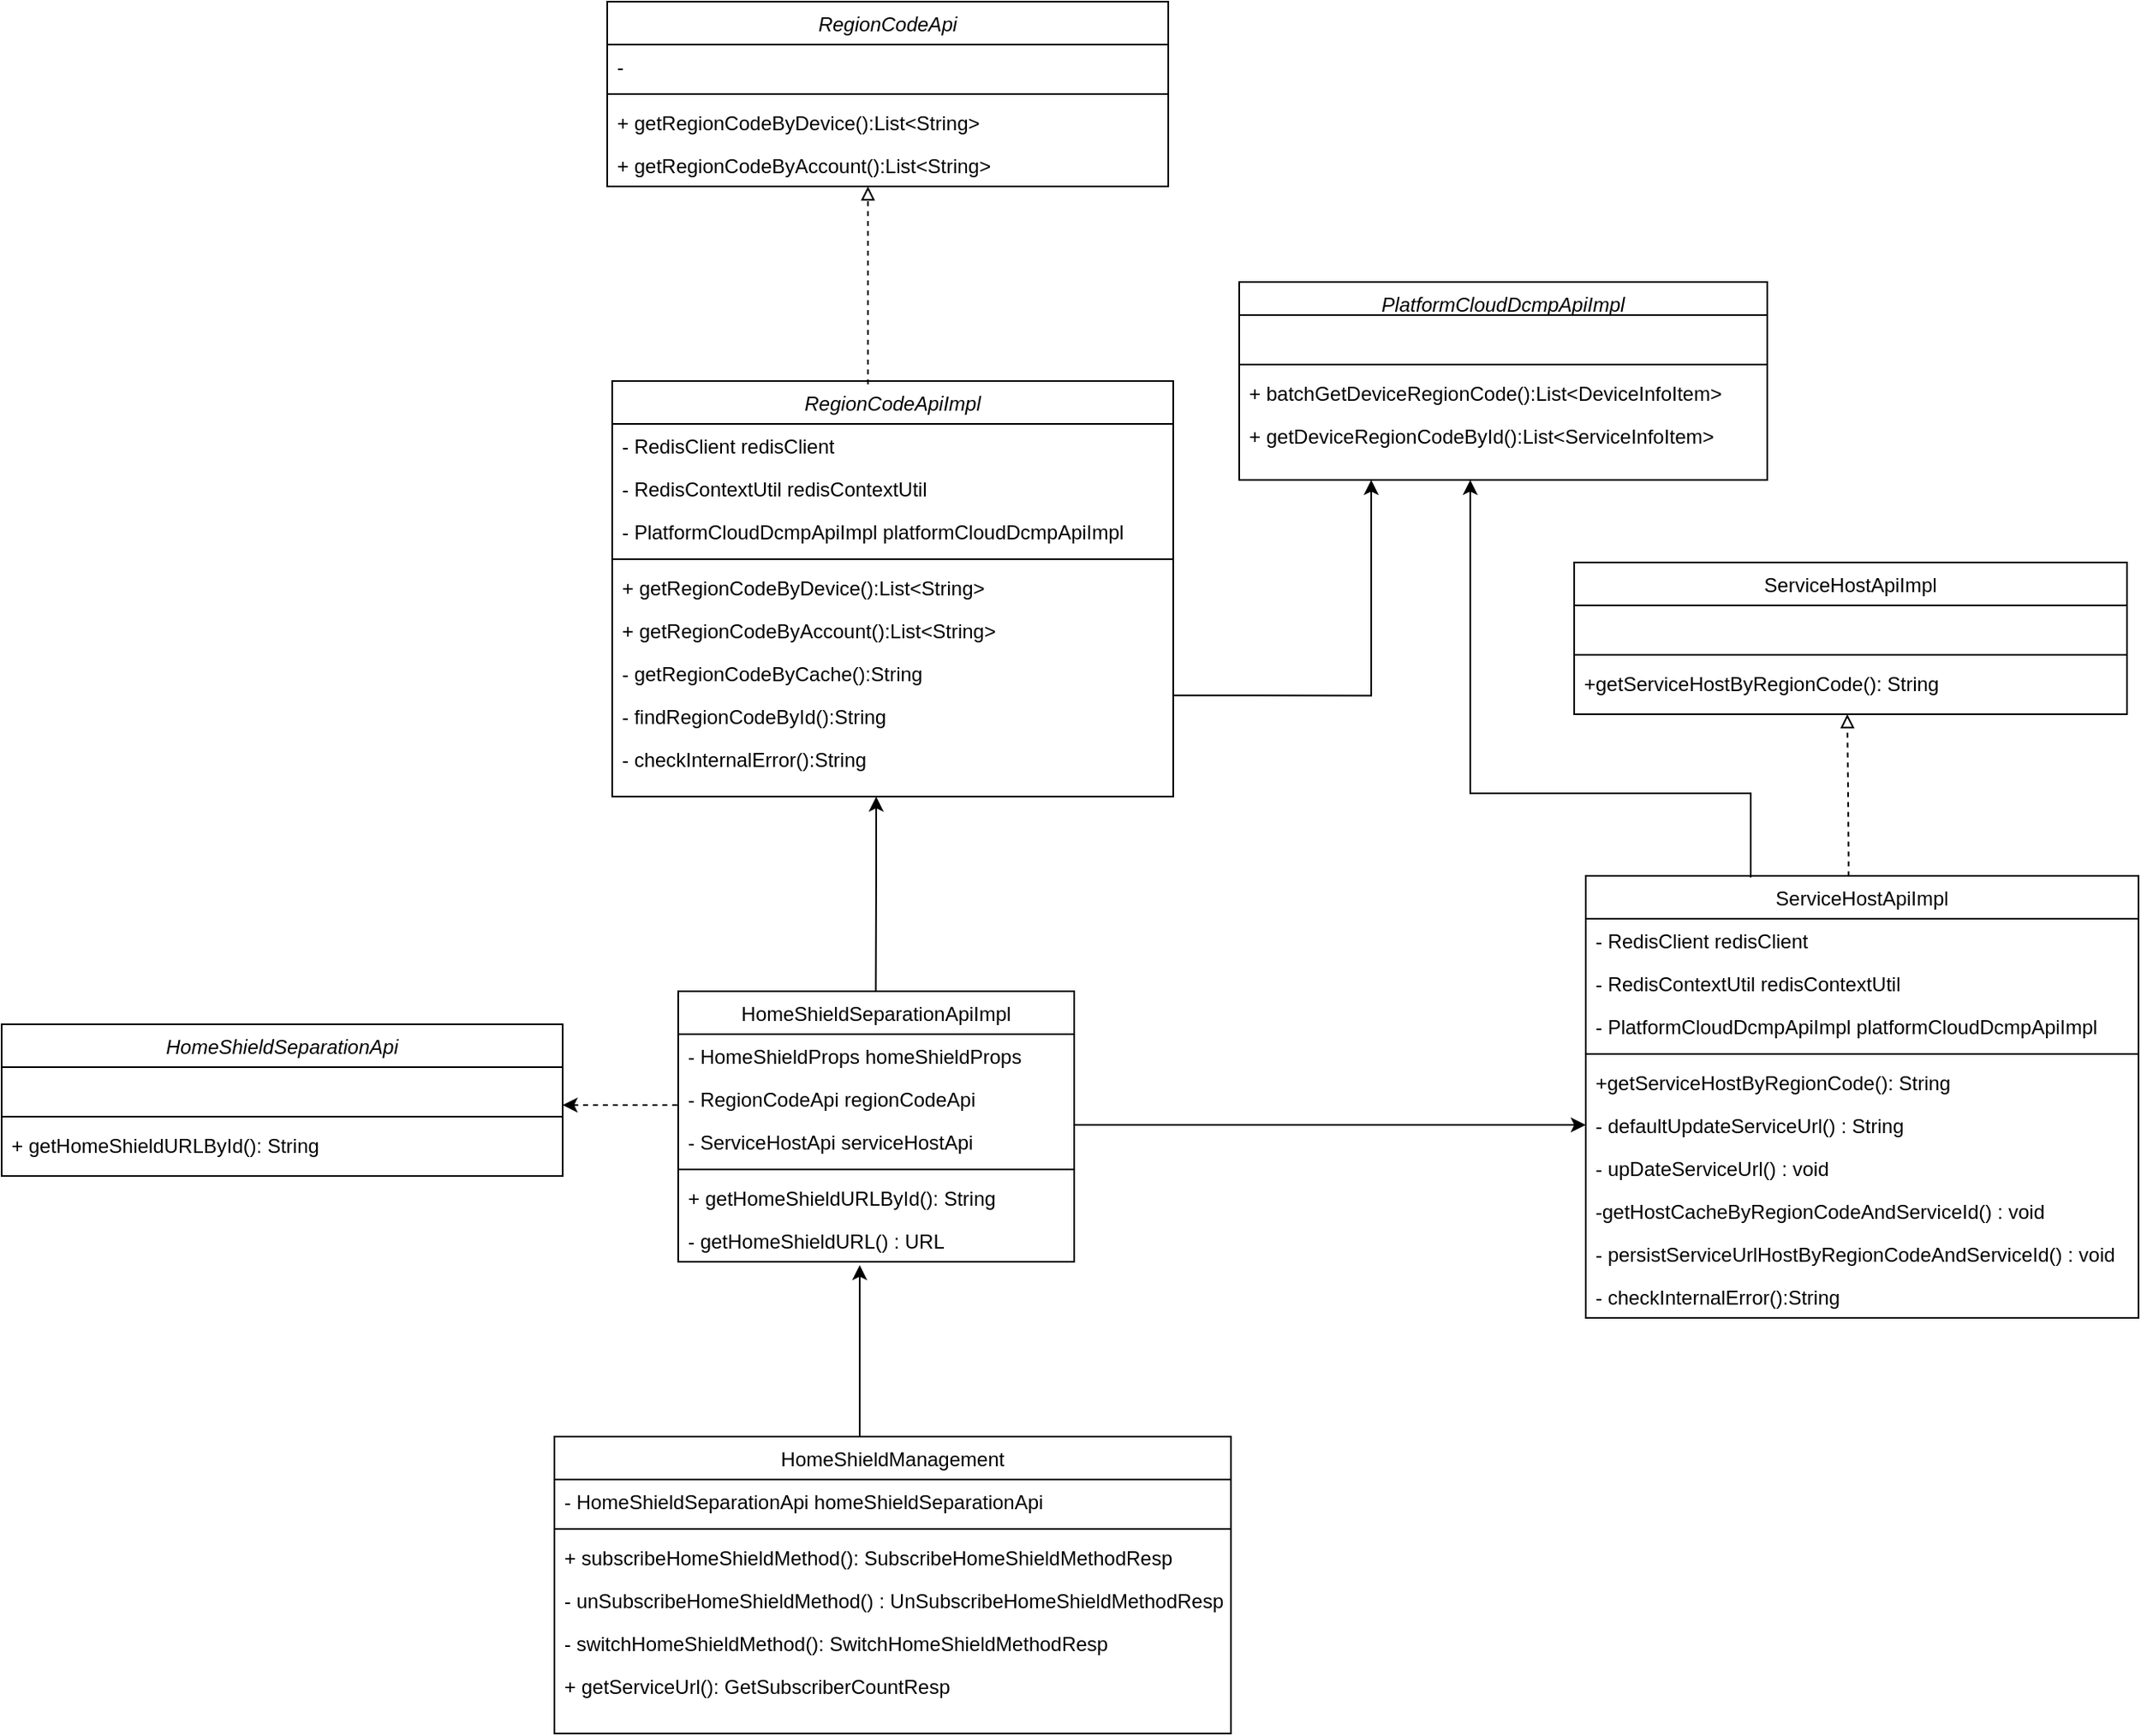 <mxfile version="21.5.0" type="github">
  <diagram id="C5RBs43oDa-KdzZeNtuy" name="Page-1">
    <mxGraphModel dx="2441" dy="2037" grid="1" gridSize="10" guides="1" tooltips="1" connect="1" arrows="1" fold="1" page="1" pageScale="1" pageWidth="827" pageHeight="1169" math="0" shadow="0">
      <root>
        <mxCell id="WIyWlLk6GJQsqaUBKTNV-0" />
        <mxCell id="WIyWlLk6GJQsqaUBKTNV-1" parent="WIyWlLk6GJQsqaUBKTNV-0" />
        <mxCell id="zkfFHV4jXpPFQw0GAbJ--0" value="RegionCodeApiImpl" style="swimlane;fontStyle=2;align=center;verticalAlign=top;childLayout=stackLayout;horizontal=1;startSize=26;horizontalStack=0;resizeParent=1;resizeLast=0;collapsible=1;marginBottom=0;rounded=0;shadow=0;strokeWidth=1;" parent="WIyWlLk6GJQsqaUBKTNV-1" vertex="1">
          <mxGeometry x="-110" y="-70" width="340" height="252" as="geometry">
            <mxRectangle x="230" y="140" width="160" height="26" as="alternateBounds" />
          </mxGeometry>
        </mxCell>
        <mxCell id="zkfFHV4jXpPFQw0GAbJ--1" value="- RedisClient redisClient" style="text;align=left;verticalAlign=top;spacingLeft=4;spacingRight=4;overflow=hidden;rotatable=0;points=[[0,0.5],[1,0.5]];portConstraint=eastwest;" parent="zkfFHV4jXpPFQw0GAbJ--0" vertex="1">
          <mxGeometry y="26" width="340" height="26" as="geometry" />
        </mxCell>
        <mxCell id="PAfHW_P-5-_fkaKqvsTF-15" value="- RedisContextUtil redisContextUtil" style="text;align=left;verticalAlign=top;spacingLeft=4;spacingRight=4;overflow=hidden;rotatable=0;points=[[0,0.5],[1,0.5]];portConstraint=eastwest;rounded=0;shadow=0;html=0;" vertex="1" parent="zkfFHV4jXpPFQw0GAbJ--0">
          <mxGeometry y="52" width="340" height="26" as="geometry" />
        </mxCell>
        <mxCell id="PAfHW_P-5-_fkaKqvsTF-16" value="- PlatformCloudDcmpApiImpl platformCloudDcmpApiImpl" style="text;align=left;verticalAlign=top;spacingLeft=4;spacingRight=4;overflow=hidden;rotatable=0;points=[[0,0.5],[1,0.5]];portConstraint=eastwest;rounded=0;shadow=0;html=0;" vertex="1" parent="zkfFHV4jXpPFQw0GAbJ--0">
          <mxGeometry y="78" width="340" height="26" as="geometry" />
        </mxCell>
        <mxCell id="zkfFHV4jXpPFQw0GAbJ--4" value="" style="line;html=1;strokeWidth=1;align=left;verticalAlign=middle;spacingTop=-1;spacingLeft=3;spacingRight=3;rotatable=0;labelPosition=right;points=[];portConstraint=eastwest;" parent="zkfFHV4jXpPFQw0GAbJ--0" vertex="1">
          <mxGeometry y="104" width="340" height="8" as="geometry" />
        </mxCell>
        <mxCell id="zkfFHV4jXpPFQw0GAbJ--5" value="+ getRegionCodeByDevice():List&lt;String&gt;" style="text;align=left;verticalAlign=top;spacingLeft=4;spacingRight=4;overflow=hidden;rotatable=0;points=[[0,0.5],[1,0.5]];portConstraint=eastwest;" parent="zkfFHV4jXpPFQw0GAbJ--0" vertex="1">
          <mxGeometry y="112" width="340" height="26" as="geometry" />
        </mxCell>
        <mxCell id="PAfHW_P-5-_fkaKqvsTF-0" value="+ getRegionCodeByAccount():List&lt;String&gt;" style="text;align=left;verticalAlign=top;spacingLeft=4;spacingRight=4;overflow=hidden;rotatable=0;points=[[0,0.5],[1,0.5]];portConstraint=eastwest;" vertex="1" parent="zkfFHV4jXpPFQw0GAbJ--0">
          <mxGeometry y="138" width="340" height="26" as="geometry" />
        </mxCell>
        <mxCell id="593gdQi1SFJqHG_7XjMu-3" value="- getRegionCodeByCache():String" style="text;align=left;verticalAlign=top;spacingLeft=4;spacingRight=4;overflow=hidden;rotatable=0;points=[[0,0.5],[1,0.5]];portConstraint=eastwest;" parent="zkfFHV4jXpPFQw0GAbJ--0" vertex="1">
          <mxGeometry y="164" width="340" height="26" as="geometry" />
        </mxCell>
        <mxCell id="593gdQi1SFJqHG_7XjMu-4" value="- findRegionCodeById():String" style="text;align=left;verticalAlign=top;spacingLeft=4;spacingRight=4;overflow=hidden;rotatable=0;points=[[0,0.5],[1,0.5]];portConstraint=eastwest;" parent="zkfFHV4jXpPFQw0GAbJ--0" vertex="1">
          <mxGeometry y="190" width="340" height="26" as="geometry" />
        </mxCell>
        <mxCell id="PAfHW_P-5-_fkaKqvsTF-1" value="- checkInternalError():String" style="text;align=left;verticalAlign=top;spacingLeft=4;spacingRight=4;overflow=hidden;rotatable=0;points=[[0,0.5],[1,0.5]];portConstraint=eastwest;" vertex="1" parent="zkfFHV4jXpPFQw0GAbJ--0">
          <mxGeometry y="216" width="340" height="26" as="geometry" />
        </mxCell>
        <mxCell id="zkfFHV4jXpPFQw0GAbJ--17" value="HomeShieldSeparationApiImpl" style="swimlane;fontStyle=0;align=center;verticalAlign=top;childLayout=stackLayout;horizontal=1;startSize=26;horizontalStack=0;resizeParent=1;resizeLast=0;collapsible=1;marginBottom=0;rounded=0;shadow=0;strokeWidth=1;" parent="WIyWlLk6GJQsqaUBKTNV-1" vertex="1">
          <mxGeometry x="-70" y="300" width="240" height="164" as="geometry">
            <mxRectangle x="550" y="140" width="160" height="26" as="alternateBounds" />
          </mxGeometry>
        </mxCell>
        <mxCell id="zkfFHV4jXpPFQw0GAbJ--22" value="- HomeShieldProps homeShieldProps" style="text;align=left;verticalAlign=top;spacingLeft=4;spacingRight=4;overflow=hidden;rotatable=0;points=[[0,0.5],[1,0.5]];portConstraint=eastwest;rounded=0;shadow=0;html=0;" parent="zkfFHV4jXpPFQw0GAbJ--17" vertex="1">
          <mxGeometry y="26" width="240" height="26" as="geometry" />
        </mxCell>
        <mxCell id="PAfHW_P-5-_fkaKqvsTF-17" value="- RegionCodeApi regionCodeApi " style="text;align=left;verticalAlign=top;spacingLeft=4;spacingRight=4;overflow=hidden;rotatable=0;points=[[0,0.5],[1,0.5]];portConstraint=eastwest;rounded=0;shadow=0;html=0;" vertex="1" parent="zkfFHV4jXpPFQw0GAbJ--17">
          <mxGeometry y="52" width="240" height="26" as="geometry" />
        </mxCell>
        <mxCell id="PAfHW_P-5-_fkaKqvsTF-18" value="- ServiceHostApi serviceHostApi" style="text;align=left;verticalAlign=top;spacingLeft=4;spacingRight=4;overflow=hidden;rotatable=0;points=[[0,0.5],[1,0.5]];portConstraint=eastwest;rounded=0;shadow=0;html=0;" vertex="1" parent="zkfFHV4jXpPFQw0GAbJ--17">
          <mxGeometry y="78" width="240" height="26" as="geometry" />
        </mxCell>
        <mxCell id="zkfFHV4jXpPFQw0GAbJ--23" value="" style="line;html=1;strokeWidth=1;align=left;verticalAlign=middle;spacingTop=-1;spacingLeft=3;spacingRight=3;rotatable=0;labelPosition=right;points=[];portConstraint=eastwest;" parent="zkfFHV4jXpPFQw0GAbJ--17" vertex="1">
          <mxGeometry y="104" width="240" height="8" as="geometry" />
        </mxCell>
        <mxCell id="6os16TLkD9EVe9zrAyYY-4" value="+ getHomeShieldURLById(): String" style="text;align=left;verticalAlign=top;spacingLeft=4;spacingRight=4;overflow=hidden;rotatable=0;points=[[0,0.5],[1,0.5]];portConstraint=eastwest;" parent="zkfFHV4jXpPFQw0GAbJ--17" vertex="1">
          <mxGeometry y="112" width="240" height="26" as="geometry" />
        </mxCell>
        <mxCell id="zkfFHV4jXpPFQw0GAbJ--24" value="- getHomeShieldURL() : URL&#xa;" style="text;align=left;verticalAlign=top;spacingLeft=4;spacingRight=4;overflow=hidden;rotatable=0;points=[[0,0.5],[1,0.5]];portConstraint=eastwest;" parent="zkfFHV4jXpPFQw0GAbJ--17" vertex="1">
          <mxGeometry y="138" width="240" height="26" as="geometry" />
        </mxCell>
        <mxCell id="zkfFHV4jXpPFQw0GAbJ--26" value="" style="endArrow=none;shadow=0;strokeWidth=1;rounded=0;endFill=0;edgeStyle=elbowEdgeStyle;elbow=vertical;startArrow=classic;startFill=1;entryX=0.374;entryY=-0.001;entryDx=0;entryDy=0;entryPerimeter=0;" parent="WIyWlLk6GJQsqaUBKTNV-1" edge="1">
          <mxGeometry x="0.5" y="41" relative="1" as="geometry">
            <mxPoint x="50" y="182" as="sourcePoint" />
            <mxPoint x="49.76" y="299.836" as="targetPoint" />
            <mxPoint x="-40" y="32" as="offset" />
            <Array as="points">
              <mxPoint x="53.79" y="222" />
            </Array>
          </mxGeometry>
        </mxCell>
        <mxCell id="6os16TLkD9EVe9zrAyYY-13" value="PlatformCloudDcmpApiImpl" style="swimlane;fontStyle=2;align=center;verticalAlign=top;childLayout=stackLayout;horizontal=1;startSize=20;horizontalStack=0;resizeParent=1;resizeLast=0;collapsible=1;marginBottom=0;rounded=0;shadow=0;strokeWidth=1;" parent="WIyWlLk6GJQsqaUBKTNV-1" vertex="1">
          <mxGeometry x="270" y="-130" width="320" height="120" as="geometry">
            <mxRectangle x="230" y="140" width="160" height="26" as="alternateBounds" />
          </mxGeometry>
        </mxCell>
        <mxCell id="6os16TLkD9EVe9zrAyYY-14" value=" " style="text;align=left;verticalAlign=top;spacingLeft=4;spacingRight=4;overflow=hidden;rotatable=0;points=[[0,0.5],[1,0.5]];portConstraint=eastwest;" parent="6os16TLkD9EVe9zrAyYY-13" vertex="1">
          <mxGeometry y="20" width="320" height="26" as="geometry" />
        </mxCell>
        <mxCell id="6os16TLkD9EVe9zrAyYY-15" value="" style="line;html=1;strokeWidth=1;align=left;verticalAlign=middle;spacingTop=-1;spacingLeft=3;spacingRight=3;rotatable=0;labelPosition=right;points=[];portConstraint=eastwest;" parent="6os16TLkD9EVe9zrAyYY-13" vertex="1">
          <mxGeometry y="46" width="320" height="8" as="geometry" />
        </mxCell>
        <mxCell id="6os16TLkD9EVe9zrAyYY-30" value="+ batchGetDeviceRegionCode():List&lt;DeviceInfoItem&gt; " style="text;align=left;verticalAlign=top;spacingLeft=4;spacingRight=4;overflow=hidden;rotatable=0;points=[[0,0.5],[1,0.5]];portConstraint=eastwest;" parent="6os16TLkD9EVe9zrAyYY-13" vertex="1">
          <mxGeometry y="54" width="320" height="26" as="geometry" />
        </mxCell>
        <mxCell id="6os16TLkD9EVe9zrAyYY-28" value="+ getDeviceRegionCodeById():List&lt;ServiceInfoItem&gt;" style="text;align=left;verticalAlign=top;spacingLeft=4;spacingRight=4;overflow=hidden;rotatable=0;points=[[0,0.5],[1,0.5]];portConstraint=eastwest;" parent="6os16TLkD9EVe9zrAyYY-13" vertex="1">
          <mxGeometry y="80" width="320" height="26" as="geometry" />
        </mxCell>
        <mxCell id="PAfHW_P-5-_fkaKqvsTF-62" style="edgeStyle=orthogonalEdgeStyle;rounded=0;orthogonalLoop=1;jettySize=auto;html=1;" edge="1" parent="WIyWlLk6GJQsqaUBKTNV-1" source="593gdQi1SFJqHG_7XjMu-7">
          <mxGeometry relative="1" as="geometry">
            <mxPoint x="40" y="466" as="targetPoint" />
            <Array as="points">
              <mxPoint x="40" y="550" />
              <mxPoint x="40" y="550" />
            </Array>
          </mxGeometry>
        </mxCell>
        <mxCell id="593gdQi1SFJqHG_7XjMu-7" value="HomeShieldManagement" style="swimlane;fontStyle=0;align=center;verticalAlign=top;childLayout=stackLayout;horizontal=1;startSize=26;horizontalStack=0;resizeParent=1;resizeLast=0;collapsible=1;marginBottom=0;rounded=0;shadow=0;strokeWidth=1;" parent="WIyWlLk6GJQsqaUBKTNV-1" vertex="1">
          <mxGeometry x="-145" y="570" width="410" height="180" as="geometry">
            <mxRectangle x="550" y="140" width="160" height="26" as="alternateBounds" />
          </mxGeometry>
        </mxCell>
        <mxCell id="593gdQi1SFJqHG_7XjMu-9" value="- HomeShieldSeparationApi homeShieldSeparationApi &#xa; " style="text;align=left;verticalAlign=top;spacingLeft=4;spacingRight=4;overflow=hidden;rotatable=0;points=[[0,0.5],[1,0.5]];portConstraint=eastwest;rounded=0;shadow=0;html=0;" parent="593gdQi1SFJqHG_7XjMu-7" vertex="1">
          <mxGeometry y="26" width="410" height="26" as="geometry" />
        </mxCell>
        <mxCell id="593gdQi1SFJqHG_7XjMu-10" value="" style="line;html=1;strokeWidth=1;align=left;verticalAlign=middle;spacingTop=-1;spacingLeft=3;spacingRight=3;rotatable=0;labelPosition=right;points=[];portConstraint=eastwest;" parent="593gdQi1SFJqHG_7XjMu-7" vertex="1">
          <mxGeometry y="52" width="410" height="8" as="geometry" />
        </mxCell>
        <mxCell id="593gdQi1SFJqHG_7XjMu-11" value="+ subscribeHomeShieldMethod(): SubscribeHomeShieldMethodResp" style="text;align=left;verticalAlign=top;spacingLeft=4;spacingRight=4;overflow=hidden;rotatable=0;points=[[0,0.5],[1,0.5]];portConstraint=eastwest;" parent="593gdQi1SFJqHG_7XjMu-7" vertex="1">
          <mxGeometry y="60" width="410" height="26" as="geometry" />
        </mxCell>
        <mxCell id="593gdQi1SFJqHG_7XjMu-12" value="- unSubscribeHomeShieldMethod() : UnSubscribeHomeShieldMethodResp" style="text;align=left;verticalAlign=top;spacingLeft=4;spacingRight=4;overflow=hidden;rotatable=0;points=[[0,0.5],[1,0.5]];portConstraint=eastwest;" parent="593gdQi1SFJqHG_7XjMu-7" vertex="1">
          <mxGeometry y="86" width="410" height="26" as="geometry" />
        </mxCell>
        <mxCell id="593gdQi1SFJqHG_7XjMu-13" value="- switchHomeShieldMethod(): SwitchHomeShieldMethodResp" style="text;align=left;verticalAlign=top;spacingLeft=4;spacingRight=4;overflow=hidden;rotatable=0;points=[[0,0.5],[1,0.5]];portConstraint=eastwest;" parent="593gdQi1SFJqHG_7XjMu-7" vertex="1">
          <mxGeometry y="112" width="410" height="26" as="geometry" />
        </mxCell>
        <mxCell id="593gdQi1SFJqHG_7XjMu-14" value="+ getServiceUrl(): GetSubscriberCountResp" style="text;align=left;verticalAlign=top;spacingLeft=4;spacingRight=4;overflow=hidden;rotatable=0;points=[[0,0.5],[1,0.5]];portConstraint=eastwest;" parent="593gdQi1SFJqHG_7XjMu-7" vertex="1">
          <mxGeometry y="138" width="410" height="26" as="geometry" />
        </mxCell>
        <mxCell id="PAfHW_P-5-_fkaKqvsTF-2" value=" ServiceHostApiImpl" style="swimlane;fontStyle=0;align=center;verticalAlign=top;childLayout=stackLayout;horizontal=1;startSize=26;horizontalStack=0;resizeParent=1;resizeLast=0;collapsible=1;marginBottom=0;rounded=0;shadow=0;strokeWidth=1;" vertex="1" parent="WIyWlLk6GJQsqaUBKTNV-1">
          <mxGeometry x="480" y="230" width="335" height="268" as="geometry">
            <mxRectangle x="550" y="140" width="160" height="26" as="alternateBounds" />
          </mxGeometry>
        </mxCell>
        <mxCell id="PAfHW_P-5-_fkaKqvsTF-3" value="- RedisClient redisClient" style="text;align=left;verticalAlign=top;spacingLeft=4;spacingRight=4;overflow=hidden;rotatable=0;points=[[0,0.5],[1,0.5]];portConstraint=eastwest;rounded=0;shadow=0;html=0;" vertex="1" parent="PAfHW_P-5-_fkaKqvsTF-2">
          <mxGeometry y="26" width="335" height="26" as="geometry" />
        </mxCell>
        <mxCell id="PAfHW_P-5-_fkaKqvsTF-11" value="- RedisContextUtil redisContextUtil" style="text;align=left;verticalAlign=top;spacingLeft=4;spacingRight=4;overflow=hidden;rotatable=0;points=[[0,0.5],[1,0.5]];portConstraint=eastwest;rounded=0;shadow=0;html=0;" vertex="1" parent="PAfHW_P-5-_fkaKqvsTF-2">
          <mxGeometry y="52" width="335" height="26" as="geometry" />
        </mxCell>
        <mxCell id="PAfHW_P-5-_fkaKqvsTF-12" value="- PlatformCloudDcmpApiImpl platformCloudDcmpApiImpl" style="text;align=left;verticalAlign=top;spacingLeft=4;spacingRight=4;overflow=hidden;rotatable=0;points=[[0,0.5],[1,0.5]];portConstraint=eastwest;rounded=0;shadow=0;html=0;" vertex="1" parent="PAfHW_P-5-_fkaKqvsTF-2">
          <mxGeometry y="78" width="335" height="26" as="geometry" />
        </mxCell>
        <mxCell id="PAfHW_P-5-_fkaKqvsTF-4" value="" style="line;html=1;strokeWidth=1;align=left;verticalAlign=middle;spacingTop=-1;spacingLeft=3;spacingRight=3;rotatable=0;labelPosition=right;points=[];portConstraint=eastwest;" vertex="1" parent="PAfHW_P-5-_fkaKqvsTF-2">
          <mxGeometry y="104" width="335" height="8" as="geometry" />
        </mxCell>
        <mxCell id="PAfHW_P-5-_fkaKqvsTF-5" value="+getServiceHostByRegionCode(): String" style="text;align=left;verticalAlign=top;spacingLeft=4;spacingRight=4;overflow=hidden;rotatable=0;points=[[0,0.5],[1,0.5]];portConstraint=eastwest;" vertex="1" parent="PAfHW_P-5-_fkaKqvsTF-2">
          <mxGeometry y="112" width="335" height="26" as="geometry" />
        </mxCell>
        <mxCell id="PAfHW_P-5-_fkaKqvsTF-6" value="- defaultUpdateServiceUrl() : String" style="text;align=left;verticalAlign=top;spacingLeft=4;spacingRight=4;overflow=hidden;rotatable=0;points=[[0,0.5],[1,0.5]];portConstraint=eastwest;" vertex="1" parent="PAfHW_P-5-_fkaKqvsTF-2">
          <mxGeometry y="138" width="335" height="26" as="geometry" />
        </mxCell>
        <mxCell id="PAfHW_P-5-_fkaKqvsTF-7" value="- upDateServiceUrl() : void" style="text;align=left;verticalAlign=top;spacingLeft=4;spacingRight=4;overflow=hidden;rotatable=0;points=[[0,0.5],[1,0.5]];portConstraint=eastwest;" vertex="1" parent="PAfHW_P-5-_fkaKqvsTF-2">
          <mxGeometry y="164" width="335" height="26" as="geometry" />
        </mxCell>
        <mxCell id="PAfHW_P-5-_fkaKqvsTF-8" value="-getHostCacheByRegionCodeAndServiceId() : void" style="text;align=left;verticalAlign=top;spacingLeft=4;spacingRight=4;overflow=hidden;rotatable=0;points=[[0,0.5],[1,0.5]];portConstraint=eastwest;" vertex="1" parent="PAfHW_P-5-_fkaKqvsTF-2">
          <mxGeometry y="190" width="335" height="26" as="geometry" />
        </mxCell>
        <mxCell id="PAfHW_P-5-_fkaKqvsTF-9" value="- persistServiceUrlHostByRegionCodeAndServiceId() : void" style="text;align=left;verticalAlign=top;spacingLeft=4;spacingRight=4;overflow=hidden;rotatable=0;points=[[0,0.5],[1,0.5]];portConstraint=eastwest;" vertex="1" parent="PAfHW_P-5-_fkaKqvsTF-2">
          <mxGeometry y="216" width="335" height="26" as="geometry" />
        </mxCell>
        <mxCell id="PAfHW_P-5-_fkaKqvsTF-10" value="- checkInternalError():String" style="text;align=left;verticalAlign=top;spacingLeft=4;spacingRight=4;overflow=hidden;rotatable=0;points=[[0,0.5],[1,0.5]];portConstraint=eastwest;" vertex="1" parent="PAfHW_P-5-_fkaKqvsTF-2">
          <mxGeometry y="242" width="335" height="26" as="geometry" />
        </mxCell>
        <mxCell id="PAfHW_P-5-_fkaKqvsTF-13" value="" style="endArrow=classic;html=1;rounded=0;entryX=0;entryY=0.5;entryDx=0;entryDy=0;" edge="1" parent="WIyWlLk6GJQsqaUBKTNV-1" target="PAfHW_P-5-_fkaKqvsTF-6">
          <mxGeometry width="50" height="50" relative="1" as="geometry">
            <mxPoint x="170" y="381" as="sourcePoint" />
            <mxPoint x="440" y="400" as="targetPoint" />
          </mxGeometry>
        </mxCell>
        <mxCell id="PAfHW_P-5-_fkaKqvsTF-19" value="RegionCodeApi" style="swimlane;fontStyle=2;align=center;verticalAlign=top;childLayout=stackLayout;horizontal=1;startSize=26;horizontalStack=0;resizeParent=1;resizeLast=0;collapsible=1;marginBottom=0;rounded=0;shadow=0;strokeWidth=1;" vertex="1" parent="WIyWlLk6GJQsqaUBKTNV-1">
          <mxGeometry x="-113" y="-300" width="340" height="112" as="geometry">
            <mxRectangle x="230" y="140" width="160" height="26" as="alternateBounds" />
          </mxGeometry>
        </mxCell>
        <mxCell id="PAfHW_P-5-_fkaKqvsTF-21" value="-  " style="text;align=left;verticalAlign=top;spacingLeft=4;spacingRight=4;overflow=hidden;rotatable=0;points=[[0,0.5],[1,0.5]];portConstraint=eastwest;rounded=0;shadow=0;html=0;" vertex="1" parent="PAfHW_P-5-_fkaKqvsTF-19">
          <mxGeometry y="26" width="340" height="26" as="geometry" />
        </mxCell>
        <mxCell id="PAfHW_P-5-_fkaKqvsTF-23" value="" style="line;html=1;strokeWidth=1;align=left;verticalAlign=middle;spacingTop=-1;spacingLeft=3;spacingRight=3;rotatable=0;labelPosition=right;points=[];portConstraint=eastwest;" vertex="1" parent="PAfHW_P-5-_fkaKqvsTF-19">
          <mxGeometry y="52" width="340" height="8" as="geometry" />
        </mxCell>
        <mxCell id="PAfHW_P-5-_fkaKqvsTF-24" value="+ getRegionCodeByDevice():List&lt;String&gt;" style="text;align=left;verticalAlign=top;spacingLeft=4;spacingRight=4;overflow=hidden;rotatable=0;points=[[0,0.5],[1,0.5]];portConstraint=eastwest;" vertex="1" parent="PAfHW_P-5-_fkaKqvsTF-19">
          <mxGeometry y="60" width="340" height="26" as="geometry" />
        </mxCell>
        <mxCell id="PAfHW_P-5-_fkaKqvsTF-25" value="+ getRegionCodeByAccount():List&lt;String&gt;" style="text;align=left;verticalAlign=top;spacingLeft=4;spacingRight=4;overflow=hidden;rotatable=0;points=[[0,0.5],[1,0.5]];portConstraint=eastwest;" vertex="1" parent="PAfHW_P-5-_fkaKqvsTF-19">
          <mxGeometry y="86" width="340" height="26" as="geometry" />
        </mxCell>
        <mxCell id="PAfHW_P-5-_fkaKqvsTF-29" value="" style="endArrow=block;html=1;rounded=0;edgeStyle=orthogonalEdgeStyle;endFill=0;entryX=0.5;entryY=1;entryDx=0;entryDy=0;dashed=1;" edge="1" parent="WIyWlLk6GJQsqaUBKTNV-1">
          <mxGeometry width="50" height="50" relative="1" as="geometry">
            <mxPoint x="45" y="-68" as="sourcePoint" />
            <mxPoint x="45" y="-188" as="targetPoint" />
            <Array as="points">
              <mxPoint x="45" y="-68" />
            </Array>
          </mxGeometry>
        </mxCell>
        <mxCell id="PAfHW_P-5-_fkaKqvsTF-40" value=" ServiceHostApiImpl" style="swimlane;fontStyle=0;align=center;verticalAlign=top;childLayout=stackLayout;horizontal=1;startSize=26;horizontalStack=0;resizeParent=1;resizeLast=0;collapsible=1;marginBottom=0;rounded=0;shadow=0;strokeWidth=1;" vertex="1" parent="WIyWlLk6GJQsqaUBKTNV-1">
          <mxGeometry x="473" y="40" width="335" height="92" as="geometry">
            <mxRectangle x="550" y="140" width="160" height="26" as="alternateBounds" />
          </mxGeometry>
        </mxCell>
        <mxCell id="PAfHW_P-5-_fkaKqvsTF-41" value=" " style="text;align=left;verticalAlign=top;spacingLeft=4;spacingRight=4;overflow=hidden;rotatable=0;points=[[0,0.5],[1,0.5]];portConstraint=eastwest;rounded=0;shadow=0;html=0;" vertex="1" parent="PAfHW_P-5-_fkaKqvsTF-40">
          <mxGeometry y="26" width="335" height="26" as="geometry" />
        </mxCell>
        <mxCell id="PAfHW_P-5-_fkaKqvsTF-44" value="" style="line;html=1;strokeWidth=1;align=left;verticalAlign=middle;spacingTop=-1;spacingLeft=3;spacingRight=3;rotatable=0;labelPosition=right;points=[];portConstraint=eastwest;" vertex="1" parent="PAfHW_P-5-_fkaKqvsTF-40">
          <mxGeometry y="52" width="335" height="8" as="geometry" />
        </mxCell>
        <mxCell id="PAfHW_P-5-_fkaKqvsTF-45" value="+getServiceHostByRegionCode(): String" style="text;align=left;verticalAlign=top;spacingLeft=4;spacingRight=4;overflow=hidden;rotatable=0;points=[[0,0.5],[1,0.5]];portConstraint=eastwest;" vertex="1" parent="PAfHW_P-5-_fkaKqvsTF-40">
          <mxGeometry y="60" width="335" height="26" as="geometry" />
        </mxCell>
        <mxCell id="PAfHW_P-5-_fkaKqvsTF-54" value="" style="endArrow=block;html=1;rounded=0;edgeStyle=orthogonalEdgeStyle;entryX=0.5;entryY=1;entryDx=0;entryDy=0;exitX=0.562;exitY=0.001;exitDx=0;exitDy=0;exitPerimeter=0;endFill=0;dashed=1;" edge="1" parent="WIyWlLk6GJQsqaUBKTNV-1">
          <mxGeometry width="50" height="50" relative="1" as="geometry">
            <mxPoint x="639.27" y="230.268" as="sourcePoint" />
            <mxPoint x="638.5" y="132" as="targetPoint" />
            <Array as="points">
              <mxPoint x="639" y="220" />
              <mxPoint x="639" y="180" />
              <mxPoint x="639" y="180" />
            </Array>
          </mxGeometry>
        </mxCell>
        <mxCell id="PAfHW_P-5-_fkaKqvsTF-55" value="HomeShieldSeparationApi" style="swimlane;fontStyle=2;align=center;verticalAlign=top;childLayout=stackLayout;horizontal=1;startSize=26;horizontalStack=0;resizeParent=1;resizeLast=0;collapsible=1;marginBottom=0;rounded=0;shadow=0;strokeWidth=1;" vertex="1" parent="WIyWlLk6GJQsqaUBKTNV-1">
          <mxGeometry x="-480" y="320" width="340" height="92" as="geometry">
            <mxRectangle x="230" y="140" width="160" height="26" as="alternateBounds" />
          </mxGeometry>
        </mxCell>
        <mxCell id="PAfHW_P-5-_fkaKqvsTF-56" value=" " style="text;align=left;verticalAlign=top;spacingLeft=4;spacingRight=4;overflow=hidden;rotatable=0;points=[[0,0.5],[1,0.5]];portConstraint=eastwest;rounded=0;shadow=0;html=0;" vertex="1" parent="PAfHW_P-5-_fkaKqvsTF-55">
          <mxGeometry y="26" width="340" height="26" as="geometry" />
        </mxCell>
        <mxCell id="PAfHW_P-5-_fkaKqvsTF-57" value="" style="line;html=1;strokeWidth=1;align=left;verticalAlign=middle;spacingTop=-1;spacingLeft=3;spacingRight=3;rotatable=0;labelPosition=right;points=[];portConstraint=eastwest;" vertex="1" parent="PAfHW_P-5-_fkaKqvsTF-55">
          <mxGeometry y="52" width="340" height="8" as="geometry" />
        </mxCell>
        <mxCell id="PAfHW_P-5-_fkaKqvsTF-58" value="+ getHomeShieldURLById(): String" style="text;align=left;verticalAlign=top;spacingLeft=4;spacingRight=4;overflow=hidden;rotatable=0;points=[[0,0.5],[1,0.5]];portConstraint=eastwest;" vertex="1" parent="PAfHW_P-5-_fkaKqvsTF-55">
          <mxGeometry y="60" width="340" height="26" as="geometry" />
        </mxCell>
        <mxCell id="PAfHW_P-5-_fkaKqvsTF-60" value="" style="endArrow=none;shadow=0;strokeWidth=1;rounded=0;endFill=0;edgeStyle=elbowEdgeStyle;elbow=vertical;startArrow=classic;startFill=1;dashed=1;entryX=0;entryY=0.5;entryDx=0;entryDy=0;" edge="1" parent="WIyWlLk6GJQsqaUBKTNV-1" source="PAfHW_P-5-_fkaKqvsTF-55" target="PAfHW_P-5-_fkaKqvsTF-17">
          <mxGeometry x="0.5" y="41" relative="1" as="geometry">
            <mxPoint x="-130" y="370" as="sourcePoint" />
            <mxPoint x="59.76" y="309.836" as="targetPoint" />
            <mxPoint x="-40" y="32" as="offset" />
            <Array as="points">
              <mxPoint x="-100" y="369" />
            </Array>
          </mxGeometry>
        </mxCell>
        <mxCell id="PAfHW_P-5-_fkaKqvsTF-63" value="" style="endArrow=classic;html=1;rounded=0;edgeStyle=orthogonalEdgeStyle;endFill=1;exitX=1.001;exitY=0.026;exitDx=0;exitDy=0;exitPerimeter=0;entryX=0.25;entryY=1;entryDx=0;entryDy=0;" edge="1" parent="WIyWlLk6GJQsqaUBKTNV-1" source="593gdQi1SFJqHG_7XjMu-4" target="6os16TLkD9EVe9zrAyYY-13">
          <mxGeometry width="50" height="50" relative="1" as="geometry">
            <mxPoint x="55" y="-58" as="sourcePoint" />
            <mxPoint x="410" y="-10" as="targetPoint" />
            <Array as="points">
              <mxPoint x="350" y="121" />
            </Array>
          </mxGeometry>
        </mxCell>
        <mxCell id="PAfHW_P-5-_fkaKqvsTF-64" value="" style="endArrow=classic;html=1;rounded=0;edgeStyle=orthogonalEdgeStyle;" edge="1" parent="WIyWlLk6GJQsqaUBKTNV-1">
          <mxGeometry width="50" height="50" relative="1" as="geometry">
            <mxPoint x="580" y="231" as="sourcePoint" />
            <mxPoint x="410" y="-10" as="targetPoint" />
            <Array as="points">
              <mxPoint x="580" y="231" />
              <mxPoint x="580" y="180" />
              <mxPoint x="410" y="180" />
            </Array>
          </mxGeometry>
        </mxCell>
      </root>
    </mxGraphModel>
  </diagram>
</mxfile>
